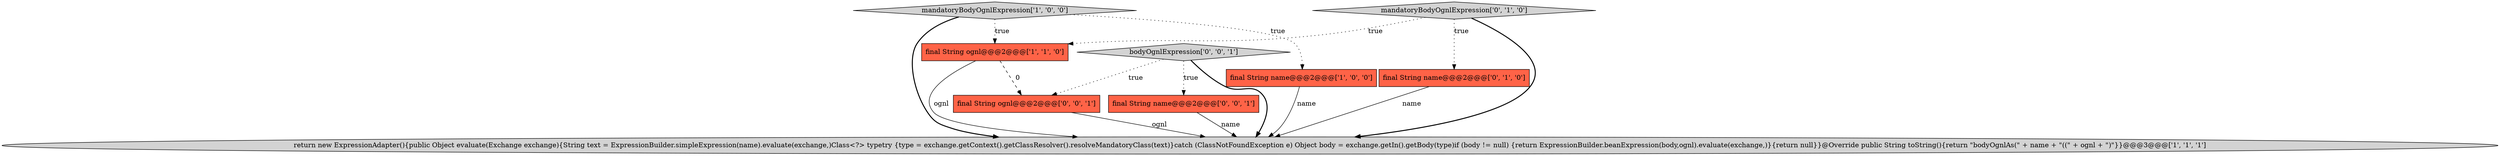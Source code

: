 digraph {
2 [style = filled, label = "return new ExpressionAdapter(){public Object evaluate(Exchange exchange){String text = ExpressionBuilder.simpleExpression(name).evaluate(exchange,)Class<?> typetry {type = exchange.getContext().getClassResolver().resolveMandatoryClass(text)}catch (ClassNotFoundException e) Object body = exchange.getIn().getBody(type)if (body != null) {return ExpressionBuilder.beanExpression(body,ognl).evaluate(exchange,)}{return null}}@Override public String toString(){return \"bodyOgnlAs(\" + name + \"((\" + ognl + \")\"}}@@@3@@@['1', '1', '1']", fillcolor = lightgray, shape = ellipse image = "AAA0AAABBB1BBB"];
3 [style = filled, label = "final String ognl@@@2@@@['1', '1', '0']", fillcolor = tomato, shape = box image = "AAA0AAABBB1BBB"];
7 [style = filled, label = "final String ognl@@@2@@@['0', '0', '1']", fillcolor = tomato, shape = box image = "AAA0AAABBB3BBB"];
1 [style = filled, label = "final String name@@@2@@@['1', '0', '0']", fillcolor = tomato, shape = box image = "AAA0AAABBB1BBB"];
6 [style = filled, label = "final String name@@@2@@@['0', '0', '1']", fillcolor = tomato, shape = box image = "AAA0AAABBB3BBB"];
4 [style = filled, label = "final String name@@@2@@@['0', '1', '0']", fillcolor = tomato, shape = box image = "AAA0AAABBB2BBB"];
0 [style = filled, label = "mandatoryBodyOgnlExpression['1', '0', '0']", fillcolor = lightgray, shape = diamond image = "AAA0AAABBB1BBB"];
5 [style = filled, label = "mandatoryBodyOgnlExpression['0', '1', '0']", fillcolor = lightgray, shape = diamond image = "AAA0AAABBB2BBB"];
8 [style = filled, label = "bodyOgnlExpression['0', '0', '1']", fillcolor = lightgray, shape = diamond image = "AAA0AAABBB3BBB"];
5->2 [style = bold, label=""];
8->6 [style = dotted, label="true"];
0->3 [style = dotted, label="true"];
8->2 [style = bold, label=""];
7->2 [style = solid, label="ognl"];
5->4 [style = dotted, label="true"];
3->2 [style = solid, label="ognl"];
0->1 [style = dotted, label="true"];
0->2 [style = bold, label=""];
4->2 [style = solid, label="name"];
6->2 [style = solid, label="name"];
1->2 [style = solid, label="name"];
8->7 [style = dotted, label="true"];
3->7 [style = dashed, label="0"];
5->3 [style = dotted, label="true"];
}
